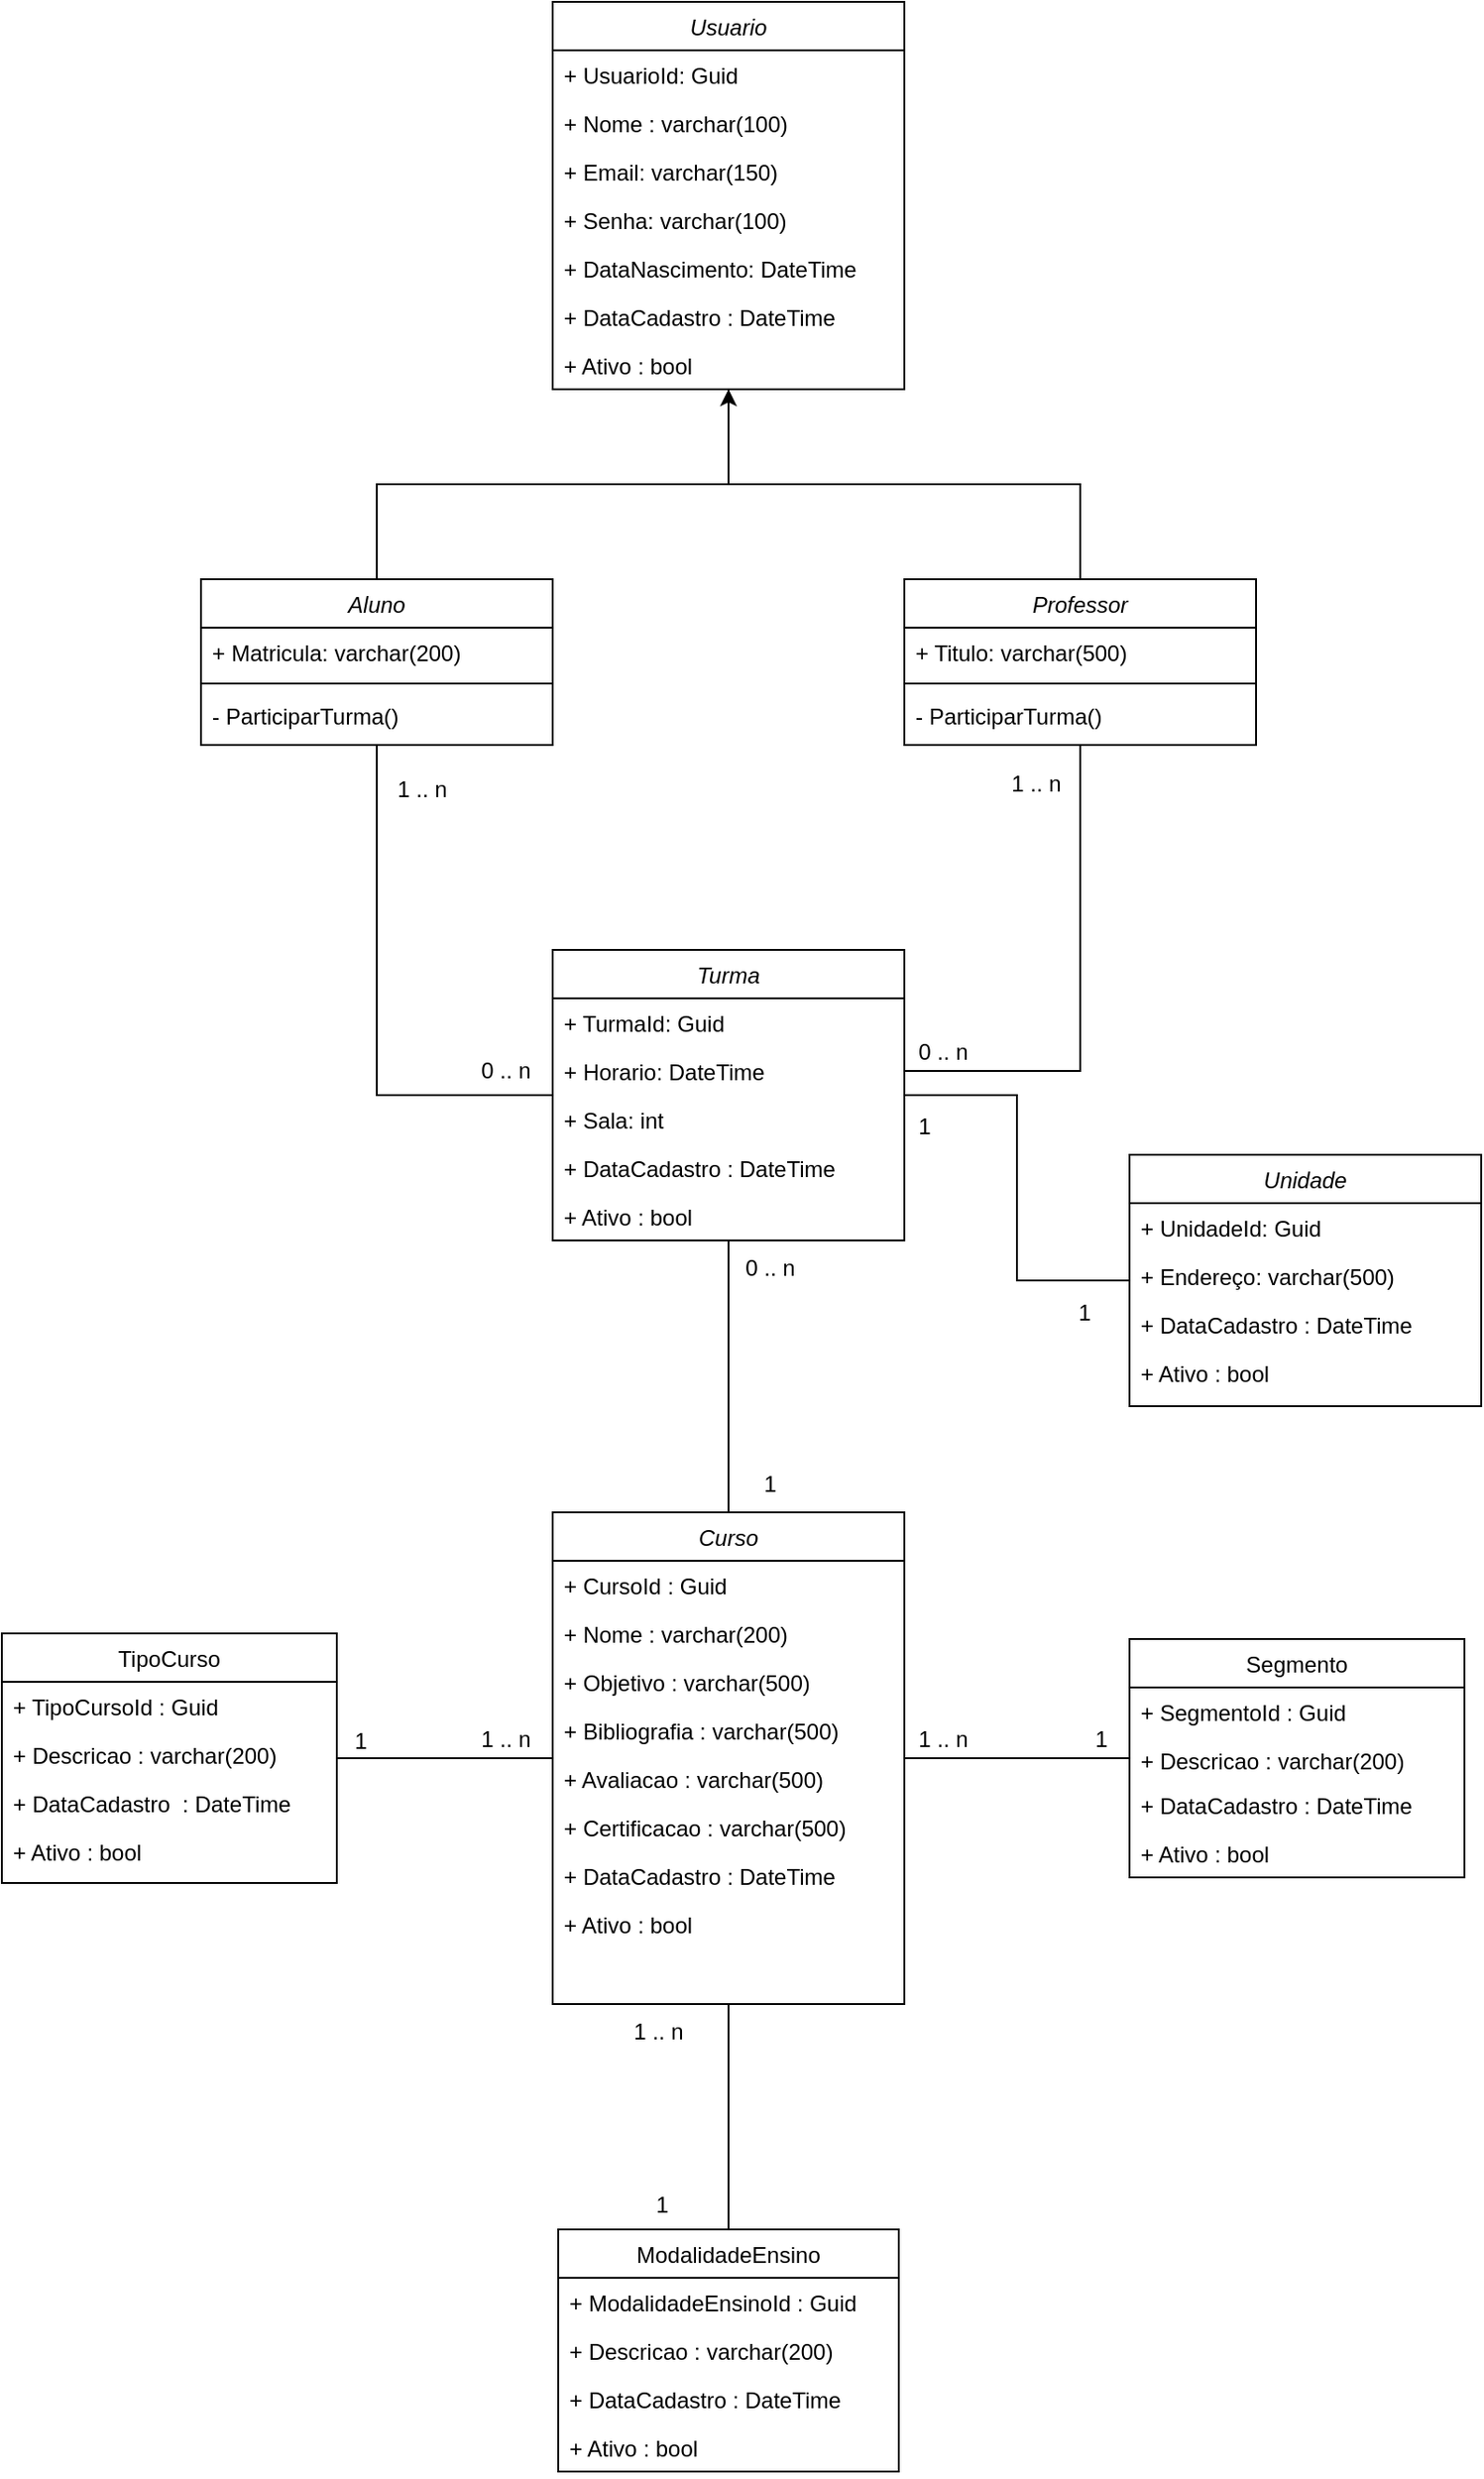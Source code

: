 <mxfile version="24.0.5" type="device">
  <diagram id="C5RBs43oDa-KdzZeNtuy" name="Page-1">
    <mxGraphModel dx="107" dy="534" grid="1" gridSize="10" guides="1" tooltips="1" connect="1" arrows="1" fold="1" page="1" pageScale="1" pageWidth="827" pageHeight="1169" math="0" shadow="0">
      <root>
        <mxCell id="WIyWlLk6GJQsqaUBKTNV-0" />
        <mxCell id="WIyWlLk6GJQsqaUBKTNV-1" parent="WIyWlLk6GJQsqaUBKTNV-0" />
        <mxCell id="TAdvPvk49oAJpefiYAiv-83" style="edgeStyle=orthogonalEdgeStyle;rounded=0;orthogonalLoop=1;jettySize=auto;html=1;endArrow=none;endFill=0;" parent="WIyWlLk6GJQsqaUBKTNV-1" source="zkfFHV4jXpPFQw0GAbJ--0" target="yjyp0f4zioa57aoHRvyX-16" edge="1">
          <mxGeometry relative="1" as="geometry" />
        </mxCell>
        <mxCell id="TAdvPvk49oAJpefiYAiv-85" style="edgeStyle=orthogonalEdgeStyle;rounded=0;orthogonalLoop=1;jettySize=auto;html=1;endArrow=none;endFill=0;" parent="WIyWlLk6GJQsqaUBKTNV-1" source="zkfFHV4jXpPFQw0GAbJ--0" target="zkfFHV4jXpPFQw0GAbJ--13" edge="1">
          <mxGeometry relative="1" as="geometry" />
        </mxCell>
        <mxCell id="zkfFHV4jXpPFQw0GAbJ--0" value="Curso" style="swimlane;fontStyle=2;align=center;verticalAlign=top;childLayout=stackLayout;horizontal=1;startSize=26;horizontalStack=0;resizeParent=1;resizeLast=0;collapsible=1;marginBottom=0;rounded=0;shadow=0;strokeWidth=1;" parent="WIyWlLk6GJQsqaUBKTNV-1" vertex="1">
          <mxGeometry x="1580" y="842" width="189" height="264" as="geometry">
            <mxRectangle x="230" y="140" width="160" height="26" as="alternateBounds" />
          </mxGeometry>
        </mxCell>
        <mxCell id="yjyp0f4zioa57aoHRvyX-2" value="+ CursoId : Guid" style="text;align=left;verticalAlign=top;spacingLeft=4;spacingRight=4;overflow=hidden;rotatable=0;points=[[0,0.5],[1,0.5]];portConstraint=eastwest;" parent="zkfFHV4jXpPFQw0GAbJ--0" vertex="1">
          <mxGeometry y="26" width="189" height="26" as="geometry" />
        </mxCell>
        <mxCell id="zkfFHV4jXpPFQw0GAbJ--1" value="+ Nome : varchar(200)" style="text;align=left;verticalAlign=top;spacingLeft=4;spacingRight=4;overflow=hidden;rotatable=0;points=[[0,0.5],[1,0.5]];portConstraint=eastwest;" parent="zkfFHV4jXpPFQw0GAbJ--0" vertex="1">
          <mxGeometry y="52" width="189" height="26" as="geometry" />
        </mxCell>
        <mxCell id="KGKcCPhVCYV8Rk8p4fIP-2" value="+ Objetivo : varchar(500)" style="text;align=left;verticalAlign=top;spacingLeft=4;spacingRight=4;overflow=hidden;rotatable=0;points=[[0,0.5],[1,0.5]];portConstraint=eastwest;rounded=0;shadow=0;html=0;" parent="zkfFHV4jXpPFQw0GAbJ--0" vertex="1">
          <mxGeometry y="78" width="189" height="26" as="geometry" />
        </mxCell>
        <mxCell id="KGKcCPhVCYV8Rk8p4fIP-3" value="+ Bibliografia : varchar(500)" style="text;align=left;verticalAlign=top;spacingLeft=4;spacingRight=4;overflow=hidden;rotatable=0;points=[[0,0.5],[1,0.5]];portConstraint=eastwest;rounded=0;shadow=0;html=0;" parent="zkfFHV4jXpPFQw0GAbJ--0" vertex="1">
          <mxGeometry y="104" width="189" height="26" as="geometry" />
        </mxCell>
        <mxCell id="KGKcCPhVCYV8Rk8p4fIP-4" value="+ Avaliacao : varchar(500)" style="text;align=left;verticalAlign=top;spacingLeft=4;spacingRight=4;overflow=hidden;rotatable=0;points=[[0,0.5],[1,0.5]];portConstraint=eastwest;rounded=0;shadow=0;html=0;" parent="zkfFHV4jXpPFQw0GAbJ--0" vertex="1">
          <mxGeometry y="130" width="189" height="26" as="geometry" />
        </mxCell>
        <mxCell id="KGKcCPhVCYV8Rk8p4fIP-5" value="+ Certificacao : varchar(500)" style="text;align=left;verticalAlign=top;spacingLeft=4;spacingRight=4;overflow=hidden;rotatable=0;points=[[0,0.5],[1,0.5]];portConstraint=eastwest;rounded=0;shadow=0;html=0;" parent="zkfFHV4jXpPFQw0GAbJ--0" vertex="1">
          <mxGeometry y="156" width="189" height="26" as="geometry" />
        </mxCell>
        <mxCell id="KGKcCPhVCYV8Rk8p4fIP-6" value="+ DataCadastro : DateTime" style="text;align=left;verticalAlign=top;spacingLeft=4;spacingRight=4;overflow=hidden;rotatable=0;points=[[0,0.5],[1,0.5]];portConstraint=eastwest;rounded=0;shadow=0;html=0;" parent="zkfFHV4jXpPFQw0GAbJ--0" vertex="1">
          <mxGeometry y="182" width="189" height="26" as="geometry" />
        </mxCell>
        <mxCell id="yjyp0f4zioa57aoHRvyX-3" value="+ Ativo : bool" style="text;align=left;verticalAlign=top;spacingLeft=4;spacingRight=4;overflow=hidden;rotatable=0;points=[[0,0.5],[1,0.5]];portConstraint=eastwest;rounded=0;shadow=0;html=0;" parent="zkfFHV4jXpPFQw0GAbJ--0" vertex="1">
          <mxGeometry y="208" width="189" height="26" as="geometry" />
        </mxCell>
        <mxCell id="zkfFHV4jXpPFQw0GAbJ--13" value="Segmento" style="swimlane;fontStyle=0;align=center;verticalAlign=top;childLayout=stackLayout;horizontal=1;startSize=26;horizontalStack=0;resizeParent=1;resizeLast=0;collapsible=1;marginBottom=0;rounded=0;shadow=0;strokeWidth=1;" parent="WIyWlLk6GJQsqaUBKTNV-1" vertex="1">
          <mxGeometry x="1890" y="910" width="180" height="128" as="geometry">
            <mxRectangle x="340" y="380" width="170" height="26" as="alternateBounds" />
          </mxGeometry>
        </mxCell>
        <mxCell id="yjyp0f4zioa57aoHRvyX-11" value="+ SegmentoId : Guid" style="text;align=left;verticalAlign=top;spacingLeft=4;spacingRight=4;overflow=hidden;rotatable=0;points=[[0,0.5],[1,0.5]];portConstraint=eastwest;" parent="zkfFHV4jXpPFQw0GAbJ--13" vertex="1">
          <mxGeometry y="26" width="180" height="26" as="geometry" />
        </mxCell>
        <mxCell id="zkfFHV4jXpPFQw0GAbJ--14" value="+ Descricao : varchar(200)" style="text;align=left;verticalAlign=top;spacingLeft=4;spacingRight=4;overflow=hidden;rotatable=0;points=[[0,0.5],[1,0.5]];portConstraint=eastwest;" parent="zkfFHV4jXpPFQw0GAbJ--13" vertex="1">
          <mxGeometry y="52" width="180" height="24" as="geometry" />
        </mxCell>
        <mxCell id="yjyp0f4zioa57aoHRvyX-24" value="+ DataCadastro : DateTime" style="text;align=left;verticalAlign=top;spacingLeft=4;spacingRight=4;overflow=hidden;rotatable=0;points=[[0,0.5],[1,0.5]];portConstraint=eastwest;rounded=0;shadow=0;html=0;" parent="zkfFHV4jXpPFQw0GAbJ--13" vertex="1">
          <mxGeometry y="76" width="180" height="26" as="geometry" />
        </mxCell>
        <mxCell id="yjyp0f4zioa57aoHRvyX-12" value="+ Ativo : bool" style="text;align=left;verticalAlign=top;spacingLeft=4;spacingRight=4;overflow=hidden;rotatable=0;points=[[0,0.5],[1,0.5]];portConstraint=eastwest;" parent="zkfFHV4jXpPFQw0GAbJ--13" vertex="1">
          <mxGeometry y="102" width="180" height="26" as="geometry" />
        </mxCell>
        <mxCell id="TAdvPvk49oAJpefiYAiv-84" style="edgeStyle=orthogonalEdgeStyle;rounded=0;orthogonalLoop=1;jettySize=auto;html=1;endArrow=none;endFill=0;" parent="WIyWlLk6GJQsqaUBKTNV-1" source="KGKcCPhVCYV8Rk8p4fIP-8" target="zkfFHV4jXpPFQw0GAbJ--0" edge="1">
          <mxGeometry relative="1" as="geometry" />
        </mxCell>
        <mxCell id="KGKcCPhVCYV8Rk8p4fIP-8" value="TipoCurso" style="swimlane;fontStyle=0;align=center;verticalAlign=top;childLayout=stackLayout;horizontal=1;startSize=26;horizontalStack=0;resizeParent=1;resizeLast=0;collapsible=1;marginBottom=0;rounded=0;shadow=0;strokeWidth=1;" parent="WIyWlLk6GJQsqaUBKTNV-1" vertex="1">
          <mxGeometry x="1284" y="907" width="180" height="134" as="geometry">
            <mxRectangle x="130" y="380" width="160" height="26" as="alternateBounds" />
          </mxGeometry>
        </mxCell>
        <mxCell id="KGKcCPhVCYV8Rk8p4fIP-9" value="+ TipoCursoId : Guid" style="text;align=left;verticalAlign=top;spacingLeft=4;spacingRight=4;overflow=hidden;rotatable=0;points=[[0,0.5],[1,0.5]];portConstraint=eastwest;" parent="KGKcCPhVCYV8Rk8p4fIP-8" vertex="1">
          <mxGeometry y="26" width="180" height="26" as="geometry" />
        </mxCell>
        <mxCell id="yjyp0f4zioa57aoHRvyX-5" value="+ Descricao : varchar(200)" style="text;align=left;verticalAlign=top;spacingLeft=4;spacingRight=4;overflow=hidden;rotatable=0;points=[[0,0.5],[1,0.5]];portConstraint=eastwest;" parent="KGKcCPhVCYV8Rk8p4fIP-8" vertex="1">
          <mxGeometry y="52" width="180" height="26" as="geometry" />
        </mxCell>
        <mxCell id="yjyp0f4zioa57aoHRvyX-21" value="+ DataCadastro  : DateTime" style="text;align=left;verticalAlign=top;spacingLeft=4;spacingRight=4;overflow=hidden;rotatable=0;points=[[0,0.5],[1,0.5]];portConstraint=eastwest;rounded=0;shadow=0;html=0;" parent="KGKcCPhVCYV8Rk8p4fIP-8" vertex="1">
          <mxGeometry y="78" width="180" height="26" as="geometry" />
        </mxCell>
        <mxCell id="yjyp0f4zioa57aoHRvyX-6" value="+ Ativo : bool" style="text;align=left;verticalAlign=top;spacingLeft=4;spacingRight=4;overflow=hidden;rotatable=0;points=[[0,0.5],[1,0.5]];portConstraint=eastwest;" parent="KGKcCPhVCYV8Rk8p4fIP-8" vertex="1">
          <mxGeometry y="104" width="180" height="26" as="geometry" />
        </mxCell>
        <mxCell id="KGKcCPhVCYV8Rk8p4fIP-20" value="1" style="text;html=1;strokeColor=none;fillColor=none;align=center;verticalAlign=middle;whiteSpace=wrap;rounded=0;" parent="WIyWlLk6GJQsqaUBKTNV-1" vertex="1">
          <mxGeometry x="1447" y="950" width="60" height="30" as="geometry" />
        </mxCell>
        <mxCell id="KGKcCPhVCYV8Rk8p4fIP-21" value="1 .. n" style="text;html=1;strokeColor=none;fillColor=none;align=center;verticalAlign=middle;whiteSpace=wrap;rounded=0;" parent="WIyWlLk6GJQsqaUBKTNV-1" vertex="1">
          <mxGeometry x="1525" y="949" width="60" height="30" as="geometry" />
        </mxCell>
        <mxCell id="KGKcCPhVCYV8Rk8p4fIP-26" value="1 .. n" style="text;html=1;strokeColor=none;fillColor=none;align=center;verticalAlign=middle;whiteSpace=wrap;rounded=0;rotation=0;" parent="WIyWlLk6GJQsqaUBKTNV-1" vertex="1">
          <mxGeometry x="1760" y="949" width="60" height="30" as="geometry" />
        </mxCell>
        <mxCell id="KGKcCPhVCYV8Rk8p4fIP-27" value="1" style="text;html=1;strokeColor=none;fillColor=none;align=center;verticalAlign=middle;whiteSpace=wrap;rounded=0;" parent="WIyWlLk6GJQsqaUBKTNV-1" vertex="1">
          <mxGeometry x="1844.5" y="949" width="60" height="30" as="geometry" />
        </mxCell>
        <mxCell id="yjyp0f4zioa57aoHRvyX-16" value="ModalidadeEnsino" style="swimlane;fontStyle=0;align=center;verticalAlign=top;childLayout=stackLayout;horizontal=1;startSize=26;horizontalStack=0;resizeParent=1;resizeLast=0;collapsible=1;marginBottom=0;rounded=0;shadow=0;strokeWidth=1;" parent="WIyWlLk6GJQsqaUBKTNV-1" vertex="1">
          <mxGeometry x="1583" y="1227" width="183" height="130" as="geometry">
            <mxRectangle x="130" y="380" width="160" height="26" as="alternateBounds" />
          </mxGeometry>
        </mxCell>
        <mxCell id="yjyp0f4zioa57aoHRvyX-17" value="+ ModalidadeEnsinoId : Guid" style="text;align=left;verticalAlign=top;spacingLeft=4;spacingRight=4;overflow=hidden;rotatable=0;points=[[0,0.5],[1,0.5]];portConstraint=eastwest;" parent="yjyp0f4zioa57aoHRvyX-16" vertex="1">
          <mxGeometry y="26" width="183" height="26" as="geometry" />
        </mxCell>
        <mxCell id="yjyp0f4zioa57aoHRvyX-18" value="+ Descricao : varchar(200)" style="text;align=left;verticalAlign=top;spacingLeft=4;spacingRight=4;overflow=hidden;rotatable=0;points=[[0,0.5],[1,0.5]];portConstraint=eastwest;" parent="yjyp0f4zioa57aoHRvyX-16" vertex="1">
          <mxGeometry y="52" width="183" height="26" as="geometry" />
        </mxCell>
        <mxCell id="yjyp0f4zioa57aoHRvyX-25" value="+ DataCadastro : DateTime" style="text;align=left;verticalAlign=top;spacingLeft=4;spacingRight=4;overflow=hidden;rotatable=0;points=[[0,0.5],[1,0.5]];portConstraint=eastwest;rounded=0;shadow=0;html=0;" parent="yjyp0f4zioa57aoHRvyX-16" vertex="1">
          <mxGeometry y="78" width="183" height="26" as="geometry" />
        </mxCell>
        <mxCell id="yjyp0f4zioa57aoHRvyX-19" value="+ Ativo : bool" style="text;align=left;verticalAlign=top;spacingLeft=4;spacingRight=4;overflow=hidden;rotatable=0;points=[[0,0.5],[1,0.5]];portConstraint=eastwest;" parent="yjyp0f4zioa57aoHRvyX-16" vertex="1">
          <mxGeometry y="104" width="183" height="26" as="geometry" />
        </mxCell>
        <mxCell id="yjyp0f4zioa57aoHRvyX-28" value="1 .. n" style="text;html=1;strokeColor=none;fillColor=none;align=center;verticalAlign=middle;whiteSpace=wrap;rounded=0;rotation=0;" parent="WIyWlLk6GJQsqaUBKTNV-1" vertex="1">
          <mxGeometry x="1607" y="1106" width="60" height="30" as="geometry" />
        </mxCell>
        <mxCell id="yjyp0f4zioa57aoHRvyX-29" value="1" style="text;html=1;strokeColor=none;fillColor=none;align=center;verticalAlign=middle;whiteSpace=wrap;rounded=0;" parent="WIyWlLk6GJQsqaUBKTNV-1" vertex="1">
          <mxGeometry x="1609" y="1199" width="60" height="30" as="geometry" />
        </mxCell>
        <mxCell id="TAdvPvk49oAJpefiYAiv-76" style="edgeStyle=orthogonalEdgeStyle;rounded=0;orthogonalLoop=1;jettySize=auto;html=1;entryX=0.5;entryY=0;entryDx=0;entryDy=0;endArrow=none;endFill=0;" parent="WIyWlLk6GJQsqaUBKTNV-1" source="TAdvPvk49oAJpefiYAiv-0" target="zkfFHV4jXpPFQw0GAbJ--0" edge="1">
          <mxGeometry relative="1" as="geometry" />
        </mxCell>
        <mxCell id="TAdvPvk49oAJpefiYAiv-93" style="edgeStyle=orthogonalEdgeStyle;rounded=0;orthogonalLoop=1;jettySize=auto;html=1;endArrow=none;endFill=0;" parent="WIyWlLk6GJQsqaUBKTNV-1" source="TAdvPvk49oAJpefiYAiv-0" target="TAdvPvk49oAJpefiYAiv-87" edge="1">
          <mxGeometry relative="1" as="geometry" />
        </mxCell>
        <mxCell id="TAdvPvk49oAJpefiYAiv-0" value="Turma" style="swimlane;fontStyle=2;align=center;verticalAlign=top;childLayout=stackLayout;horizontal=1;startSize=26;horizontalStack=0;resizeParent=1;resizeLast=0;collapsible=1;marginBottom=0;rounded=0;shadow=0;strokeWidth=1;" parent="WIyWlLk6GJQsqaUBKTNV-1" vertex="1">
          <mxGeometry x="1580" y="540" width="189" height="156" as="geometry">
            <mxRectangle x="230" y="140" width="160" height="26" as="alternateBounds" />
          </mxGeometry>
        </mxCell>
        <mxCell id="TAdvPvk49oAJpefiYAiv-1" value="+ TurmaId: Guid" style="text;align=left;verticalAlign=top;spacingLeft=4;spacingRight=4;overflow=hidden;rotatable=0;points=[[0,0.5],[1,0.5]];portConstraint=eastwest;" parent="TAdvPvk49oAJpefiYAiv-0" vertex="1">
          <mxGeometry y="26" width="189" height="26" as="geometry" />
        </mxCell>
        <mxCell id="TAdvPvk49oAJpefiYAiv-9" value="+ Horario: DateTime" style="text;align=left;verticalAlign=top;spacingLeft=4;spacingRight=4;overflow=hidden;rotatable=0;points=[[0,0.5],[1,0.5]];portConstraint=eastwest;rounded=0;shadow=0;html=0;" parent="TAdvPvk49oAJpefiYAiv-0" vertex="1">
          <mxGeometry y="52" width="189" height="26" as="geometry" />
        </mxCell>
        <mxCell id="TAdvPvk49oAJpefiYAiv-47" value="+ Sala: int" style="text;align=left;verticalAlign=top;spacingLeft=4;spacingRight=4;overflow=hidden;rotatable=0;points=[[0,0.5],[1,0.5]];portConstraint=eastwest;rounded=0;shadow=0;html=0;" parent="TAdvPvk49oAJpefiYAiv-0" vertex="1">
          <mxGeometry y="78" width="189" height="26" as="geometry" />
        </mxCell>
        <mxCell id="TAdvPvk49oAJpefiYAiv-79" value="+ DataCadastro : DateTime" style="text;align=left;verticalAlign=top;spacingLeft=4;spacingRight=4;overflow=hidden;rotatable=0;points=[[0,0.5],[1,0.5]];portConstraint=eastwest;rounded=0;shadow=0;html=0;" parent="TAdvPvk49oAJpefiYAiv-0" vertex="1">
          <mxGeometry y="104" width="189" height="26" as="geometry" />
        </mxCell>
        <mxCell id="TAdvPvk49oAJpefiYAiv-48" value="+ Ativo : bool" style="text;align=left;verticalAlign=top;spacingLeft=4;spacingRight=4;overflow=hidden;rotatable=0;points=[[0,0.5],[1,0.5]];portConstraint=eastwest;rounded=0;shadow=0;html=0;" parent="TAdvPvk49oAJpefiYAiv-0" vertex="1">
          <mxGeometry y="130" width="189" height="26" as="geometry" />
        </mxCell>
        <mxCell id="TAdvPvk49oAJpefiYAiv-52" style="edgeStyle=orthogonalEdgeStyle;rounded=0;orthogonalLoop=1;jettySize=auto;html=1;exitX=0.5;exitY=1;exitDx=0;exitDy=0;entryX=0.5;entryY=0;entryDx=0;entryDy=0;endArrow=none;endFill=0;startArrow=classic;startFill=1;" parent="WIyWlLk6GJQsqaUBKTNV-1" source="TAdvPvk49oAJpefiYAiv-11" target="TAdvPvk49oAJpefiYAiv-31" edge="1">
          <mxGeometry relative="1" as="geometry" />
        </mxCell>
        <mxCell id="TAdvPvk49oAJpefiYAiv-11" value="Usuario" style="swimlane;fontStyle=2;align=center;verticalAlign=top;childLayout=stackLayout;horizontal=1;startSize=26;horizontalStack=0;resizeParent=1;resizeLast=0;collapsible=1;marginBottom=0;rounded=0;shadow=0;strokeWidth=1;" parent="WIyWlLk6GJQsqaUBKTNV-1" vertex="1">
          <mxGeometry x="1580" y="31" width="189" height="208" as="geometry">
            <mxRectangle x="230" y="140" width="160" height="26" as="alternateBounds" />
          </mxGeometry>
        </mxCell>
        <mxCell id="TAdvPvk49oAJpefiYAiv-12" value="+ UsuarioId: Guid" style="text;align=left;verticalAlign=top;spacingLeft=4;spacingRight=4;overflow=hidden;rotatable=0;points=[[0,0.5],[1,0.5]];portConstraint=eastwest;" parent="TAdvPvk49oAJpefiYAiv-11" vertex="1">
          <mxGeometry y="26" width="189" height="26" as="geometry" />
        </mxCell>
        <mxCell id="TAdvPvk49oAJpefiYAiv-13" value="+ Nome : varchar(100)" style="text;align=left;verticalAlign=top;spacingLeft=4;spacingRight=4;overflow=hidden;rotatable=0;points=[[0,0.5],[1,0.5]];portConstraint=eastwest;" parent="TAdvPvk49oAJpefiYAiv-11" vertex="1">
          <mxGeometry y="52" width="189" height="26" as="geometry" />
        </mxCell>
        <mxCell id="TAdvPvk49oAJpefiYAiv-14" value="+ Email: varchar(150)" style="text;align=left;verticalAlign=top;spacingLeft=4;spacingRight=4;overflow=hidden;rotatable=0;points=[[0,0.5],[1,0.5]];portConstraint=eastwest;rounded=0;shadow=0;html=0;" parent="TAdvPvk49oAJpefiYAiv-11" vertex="1">
          <mxGeometry y="78" width="189" height="26" as="geometry" />
        </mxCell>
        <mxCell id="TAdvPvk49oAJpefiYAiv-15" value="+ Senha: varchar(100)" style="text;align=left;verticalAlign=top;spacingLeft=4;spacingRight=4;overflow=hidden;rotatable=0;points=[[0,0.5],[1,0.5]];portConstraint=eastwest;rounded=0;shadow=0;html=0;" parent="TAdvPvk49oAJpefiYAiv-11" vertex="1">
          <mxGeometry y="104" width="189" height="26" as="geometry" />
        </mxCell>
        <mxCell id="TAdvPvk49oAJpefiYAiv-16" value="+ DataNascimento: DateTime" style="text;align=left;verticalAlign=top;spacingLeft=4;spacingRight=4;overflow=hidden;rotatable=0;points=[[0,0.5],[1,0.5]];portConstraint=eastwest;rounded=0;shadow=0;html=0;" parent="TAdvPvk49oAJpefiYAiv-11" vertex="1">
          <mxGeometry y="130" width="189" height="26" as="geometry" />
        </mxCell>
        <mxCell id="TAdvPvk49oAJpefiYAiv-20" value="+ DataCadastro : DateTime" style="text;align=left;verticalAlign=top;spacingLeft=4;spacingRight=4;overflow=hidden;rotatable=0;points=[[0,0.5],[1,0.5]];portConstraint=eastwest;rounded=0;shadow=0;html=0;" parent="TAdvPvk49oAJpefiYAiv-11" vertex="1">
          <mxGeometry y="156" width="189" height="26" as="geometry" />
        </mxCell>
        <mxCell id="TAdvPvk49oAJpefiYAiv-77" value="+ Ativo : bool" style="text;align=left;verticalAlign=top;spacingLeft=4;spacingRight=4;overflow=hidden;rotatable=0;points=[[0,0.5],[1,0.5]];portConstraint=eastwest;rounded=0;shadow=0;html=0;" parent="TAdvPvk49oAJpefiYAiv-11" vertex="1">
          <mxGeometry y="182" width="189" height="26" as="geometry" />
        </mxCell>
        <mxCell id="TAdvPvk49oAJpefiYAiv-73" style="edgeStyle=orthogonalEdgeStyle;rounded=0;orthogonalLoop=1;jettySize=auto;html=1;exitX=0.5;exitY=1;exitDx=0;exitDy=0;entryX=0;entryY=0.5;entryDx=0;entryDy=0;endArrow=none;endFill=0;" parent="WIyWlLk6GJQsqaUBKTNV-1" source="TAdvPvk49oAJpefiYAiv-21" target="TAdvPvk49oAJpefiYAiv-0" edge="1">
          <mxGeometry relative="1" as="geometry" />
        </mxCell>
        <mxCell id="TAdvPvk49oAJpefiYAiv-21" value="Aluno" style="swimlane;fontStyle=2;align=center;verticalAlign=top;childLayout=stackLayout;horizontal=1;startSize=26;horizontalStack=0;resizeParent=1;resizeLast=0;collapsible=1;marginBottom=0;rounded=0;shadow=0;strokeWidth=1;" parent="WIyWlLk6GJQsqaUBKTNV-1" vertex="1">
          <mxGeometry x="1391" y="341" width="189" height="89" as="geometry">
            <mxRectangle x="230" y="140" width="160" height="26" as="alternateBounds" />
          </mxGeometry>
        </mxCell>
        <mxCell id="TAdvPvk49oAJpefiYAiv-28" value="+ Matricula: varchar(200)" style="text;align=left;verticalAlign=top;spacingLeft=4;spacingRight=4;overflow=hidden;rotatable=0;points=[[0,0.5],[1,0.5]];portConstraint=eastwest;rounded=0;shadow=0;html=0;" parent="TAdvPvk49oAJpefiYAiv-21" vertex="1">
          <mxGeometry y="26" width="189" height="26" as="geometry" />
        </mxCell>
        <mxCell id="TAdvPvk49oAJpefiYAiv-69" value="" style="line;strokeWidth=1;fillColor=none;align=left;verticalAlign=middle;spacingTop=-1;spacingLeft=3;spacingRight=3;rotatable=0;labelPosition=right;points=[];portConstraint=eastwest;strokeColor=inherit;" parent="TAdvPvk49oAJpefiYAiv-21" vertex="1">
          <mxGeometry y="52" width="189" height="8" as="geometry" />
        </mxCell>
        <mxCell id="TAdvPvk49oAJpefiYAiv-80" value="- ParticiparTurma()" style="text;align=left;verticalAlign=top;spacingLeft=4;spacingRight=4;overflow=hidden;rotatable=0;points=[[0,0.5],[1,0.5]];portConstraint=eastwest;rounded=0;shadow=0;html=0;" parent="TAdvPvk49oAJpefiYAiv-21" vertex="1">
          <mxGeometry y="60" width="189" height="26" as="geometry" />
        </mxCell>
        <mxCell id="TAdvPvk49oAJpefiYAiv-74" style="edgeStyle=orthogonalEdgeStyle;rounded=0;orthogonalLoop=1;jettySize=auto;html=1;entryX=1;entryY=0.5;entryDx=0;entryDy=0;endArrow=none;endFill=0;" parent="WIyWlLk6GJQsqaUBKTNV-1" source="TAdvPvk49oAJpefiYAiv-31" target="TAdvPvk49oAJpefiYAiv-9" edge="1">
          <mxGeometry relative="1" as="geometry" />
        </mxCell>
        <mxCell id="TAdvPvk49oAJpefiYAiv-31" value="Professor" style="swimlane;fontStyle=2;align=center;verticalAlign=top;childLayout=stackLayout;horizontal=1;startSize=26;horizontalStack=0;resizeParent=1;resizeLast=0;collapsible=1;marginBottom=0;rounded=0;shadow=0;strokeWidth=1;" parent="WIyWlLk6GJQsqaUBKTNV-1" vertex="1">
          <mxGeometry x="1769" y="341" width="189" height="89" as="geometry">
            <mxRectangle x="230" y="140" width="160" height="26" as="alternateBounds" />
          </mxGeometry>
        </mxCell>
        <mxCell id="TAdvPvk49oAJpefiYAiv-38" value="+ Titulo: varchar(500)" style="text;align=left;verticalAlign=top;spacingLeft=4;spacingRight=4;overflow=hidden;rotatable=0;points=[[0,0.5],[1,0.5]];portConstraint=eastwest;rounded=0;shadow=0;html=0;" parent="TAdvPvk49oAJpefiYAiv-31" vertex="1">
          <mxGeometry y="26" width="189" height="26" as="geometry" />
        </mxCell>
        <mxCell id="TAdvPvk49oAJpefiYAiv-71" value="" style="line;strokeWidth=1;fillColor=none;align=left;verticalAlign=middle;spacingTop=-1;spacingLeft=3;spacingRight=3;rotatable=0;labelPosition=right;points=[];portConstraint=eastwest;strokeColor=inherit;" parent="TAdvPvk49oAJpefiYAiv-31" vertex="1">
          <mxGeometry y="52" width="189" height="8" as="geometry" />
        </mxCell>
        <mxCell id="TAdvPvk49oAJpefiYAiv-81" value="- ParticiparTurma()" style="text;align=left;verticalAlign=top;spacingLeft=4;spacingRight=4;overflow=hidden;rotatable=0;points=[[0,0.5],[1,0.5]];portConstraint=eastwest;rounded=0;shadow=0;html=0;" parent="TAdvPvk49oAJpefiYAiv-31" vertex="1">
          <mxGeometry y="60" width="189" height="26" as="geometry" />
        </mxCell>
        <mxCell id="TAdvPvk49oAJpefiYAiv-51" style="edgeStyle=orthogonalEdgeStyle;rounded=0;orthogonalLoop=1;jettySize=auto;html=1;entryX=0.5;entryY=0;entryDx=0;entryDy=0;exitX=0.5;exitY=1;exitDx=0;exitDy=0;endArrow=none;endFill=0;" parent="WIyWlLk6GJQsqaUBKTNV-1" source="TAdvPvk49oAJpefiYAiv-11" target="TAdvPvk49oAJpefiYAiv-21" edge="1">
          <mxGeometry relative="1" as="geometry">
            <mxPoint x="1520" y="289.0" as="sourcePoint" />
          </mxGeometry>
        </mxCell>
        <mxCell id="TAdvPvk49oAJpefiYAiv-87" value="Unidade" style="swimlane;fontStyle=2;align=center;verticalAlign=top;childLayout=stackLayout;horizontal=1;startSize=26;horizontalStack=0;resizeParent=1;resizeLast=0;collapsible=1;marginBottom=0;rounded=0;shadow=0;strokeWidth=1;" parent="WIyWlLk6GJQsqaUBKTNV-1" vertex="1">
          <mxGeometry x="1890" y="650" width="189" height="135" as="geometry">
            <mxRectangle x="230" y="140" width="160" height="26" as="alternateBounds" />
          </mxGeometry>
        </mxCell>
        <mxCell id="TAdvPvk49oAJpefiYAiv-88" value="+ UnidadeId: Guid" style="text;align=left;verticalAlign=top;spacingLeft=4;spacingRight=4;overflow=hidden;rotatable=0;points=[[0,0.5],[1,0.5]];portConstraint=eastwest;" parent="TAdvPvk49oAJpefiYAiv-87" vertex="1">
          <mxGeometry y="26" width="189" height="26" as="geometry" />
        </mxCell>
        <mxCell id="TAdvPvk49oAJpefiYAiv-89" value="+ Endereço: varchar(500)" style="text;align=left;verticalAlign=top;spacingLeft=4;spacingRight=4;overflow=hidden;rotatable=0;points=[[0,0.5],[1,0.5]];portConstraint=eastwest;rounded=0;shadow=0;html=0;" parent="TAdvPvk49oAJpefiYAiv-87" vertex="1">
          <mxGeometry y="52" width="189" height="26" as="geometry" />
        </mxCell>
        <mxCell id="TAdvPvk49oAJpefiYAiv-91" value="+ DataCadastro : DateTime" style="text;align=left;verticalAlign=top;spacingLeft=4;spacingRight=4;overflow=hidden;rotatable=0;points=[[0,0.5],[1,0.5]];portConstraint=eastwest;rounded=0;shadow=0;html=0;" parent="TAdvPvk49oAJpefiYAiv-87" vertex="1">
          <mxGeometry y="78" width="189" height="26" as="geometry" />
        </mxCell>
        <mxCell id="TAdvPvk49oAJpefiYAiv-92" value="+ Ativo : bool" style="text;align=left;verticalAlign=top;spacingLeft=4;spacingRight=4;overflow=hidden;rotatable=0;points=[[0,0.5],[1,0.5]];portConstraint=eastwest;rounded=0;shadow=0;html=0;" parent="TAdvPvk49oAJpefiYAiv-87" vertex="1">
          <mxGeometry y="104" width="189" height="26" as="geometry" />
        </mxCell>
        <mxCell id="TAdvPvk49oAJpefiYAiv-94" value="1" style="text;html=1;strokeColor=none;fillColor=none;align=center;verticalAlign=middle;whiteSpace=wrap;rounded=0;" parent="WIyWlLk6GJQsqaUBKTNV-1" vertex="1">
          <mxGeometry x="1750" y="620" width="60" height="30" as="geometry" />
        </mxCell>
        <mxCell id="TAdvPvk49oAJpefiYAiv-95" value="1" style="text;html=1;strokeColor=none;fillColor=none;align=center;verticalAlign=middle;whiteSpace=wrap;rounded=0;" parent="WIyWlLk6GJQsqaUBKTNV-1" vertex="1">
          <mxGeometry x="1836" y="720" width="60" height="30" as="geometry" />
        </mxCell>
        <mxCell id="TAdvPvk49oAJpefiYAiv-96" value="1" style="text;html=1;strokeColor=none;fillColor=none;align=center;verticalAlign=middle;whiteSpace=wrap;rounded=0;" parent="WIyWlLk6GJQsqaUBKTNV-1" vertex="1">
          <mxGeometry x="1667" y="812" width="60" height="30" as="geometry" />
        </mxCell>
        <mxCell id="TAdvPvk49oAJpefiYAiv-97" value="0 .. n" style="text;html=1;strokeColor=none;fillColor=none;align=center;verticalAlign=middle;whiteSpace=wrap;rounded=0;" parent="WIyWlLk6GJQsqaUBKTNV-1" vertex="1">
          <mxGeometry x="1667" y="696" width="60" height="30" as="geometry" />
        </mxCell>
        <mxCell id="TAdvPvk49oAJpefiYAiv-98" value="0 .. n" style="text;html=1;strokeColor=none;fillColor=none;align=center;verticalAlign=middle;whiteSpace=wrap;rounded=0;" parent="WIyWlLk6GJQsqaUBKTNV-1" vertex="1">
          <mxGeometry x="1525" y="590" width="60" height="30" as="geometry" />
        </mxCell>
        <mxCell id="TAdvPvk49oAJpefiYAiv-99" value="1 .. n" style="text;html=1;strokeColor=none;fillColor=none;align=center;verticalAlign=middle;whiteSpace=wrap;rounded=0;" parent="WIyWlLk6GJQsqaUBKTNV-1" vertex="1">
          <mxGeometry x="1480" y="439" width="60" height="30" as="geometry" />
        </mxCell>
        <mxCell id="TAdvPvk49oAJpefiYAiv-100" value="0 .. n" style="text;html=1;strokeColor=none;fillColor=none;align=center;verticalAlign=middle;whiteSpace=wrap;rounded=0;" parent="WIyWlLk6GJQsqaUBKTNV-1" vertex="1">
          <mxGeometry x="1760" y="580" width="60" height="30" as="geometry" />
        </mxCell>
        <mxCell id="TAdvPvk49oAJpefiYAiv-101" value="1 .. n" style="text;html=1;strokeColor=none;fillColor=none;align=center;verticalAlign=middle;whiteSpace=wrap;rounded=0;" parent="WIyWlLk6GJQsqaUBKTNV-1" vertex="1">
          <mxGeometry x="1810" y="436" width="60" height="30" as="geometry" />
        </mxCell>
      </root>
    </mxGraphModel>
  </diagram>
</mxfile>
